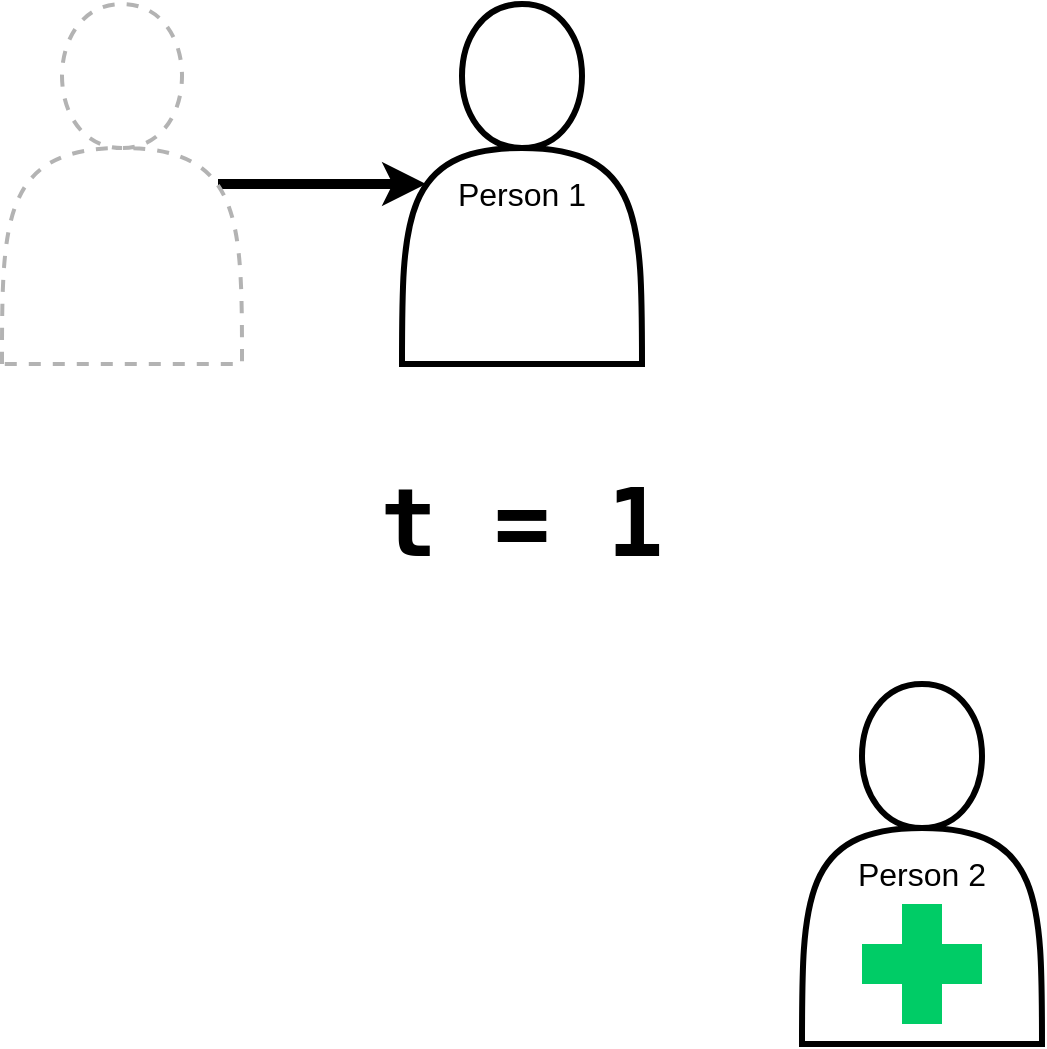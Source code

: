 <mxfile version="21.3.7" type="device">
  <diagram name="Page-1" id="aXk8GVEg9t4zyCOfKGiH">
    <mxGraphModel dx="1195" dy="685" grid="1" gridSize="10" guides="1" tooltips="1" connect="1" arrows="1" fold="1" page="1" pageScale="1" pageWidth="600" pageHeight="600" math="0" shadow="0">
      <root>
        <mxCell id="0" />
        <mxCell id="1" parent="0" />
        <mxCell id="NrmSEk_4bjy6epXLlfkk-4" value="" style="shape=actor;whiteSpace=wrap;html=1;strokeWidth=3;" parent="1" vertex="1">
          <mxGeometry x="240" y="40" width="120" height="180" as="geometry" />
        </mxCell>
        <mxCell id="NrmSEk_4bjy6epXLlfkk-5" style="edgeStyle=orthogonalEdgeStyle;orthogonalLoop=1;jettySize=auto;html=1;exitX=0.9;exitY=0.5;exitDx=0;exitDy=0;exitPerimeter=0;strokeWidth=5;rounded=0;entryX=0.1;entryY=0.5;entryDx=0;entryDy=0;entryPerimeter=0;" parent="1" source="NrmSEk_4bjy6epXLlfkk-1" target="NrmSEk_4bjy6epXLlfkk-4" edge="1">
          <mxGeometry relative="1" as="geometry">
            <mxPoint x="200" y="190" as="targetPoint" />
            <Array as="points" />
          </mxGeometry>
        </mxCell>
        <mxCell id="NrmSEk_4bjy6epXLlfkk-1" value="" style="shape=actor;whiteSpace=wrap;html=1;strokeWidth=2;dashed=1;strokeColor=#B3B3B3;" parent="1" vertex="1">
          <mxGeometry x="40" y="40" width="120" height="180" as="geometry" />
        </mxCell>
        <mxCell id="NrmSEk_4bjy6epXLlfkk-2" value="&lt;font style=&quot;font-size: 16px;&quot;&gt;Person 1&lt;/font&gt;" style="text;html=1;strokeColor=none;fillColor=none;align=center;verticalAlign=middle;whiteSpace=wrap;rounded=0;" parent="1" vertex="1">
          <mxGeometry x="250" y="120" width="100" height="30" as="geometry" />
        </mxCell>
        <mxCell id="NrmSEk_4bjy6epXLlfkk-8" value="" style="shape=actor;whiteSpace=wrap;html=1;strokeWidth=3;" parent="1" vertex="1">
          <mxGeometry x="440" y="380" width="120" height="180" as="geometry" />
        </mxCell>
        <mxCell id="NrmSEk_4bjy6epXLlfkk-9" value="&lt;font style=&quot;font-size: 16px;&quot;&gt;Person 2&lt;br&gt;&lt;/font&gt;" style="text;html=1;strokeColor=none;fillColor=none;align=center;verticalAlign=middle;whiteSpace=wrap;rounded=0;" parent="1" vertex="1">
          <mxGeometry x="450" y="460" width="100" height="30" as="geometry" />
        </mxCell>
        <mxCell id="NrmSEk_4bjy6epXLlfkk-13" value="" style="rounded=0;whiteSpace=wrap;html=1;strokeColor=none;fillStyle=solid;fillColor=#00CC66;" parent="1" vertex="1">
          <mxGeometry x="470" y="510" width="60" height="20" as="geometry" />
        </mxCell>
        <mxCell id="NrmSEk_4bjy6epXLlfkk-14" value="" style="rounded=0;whiteSpace=wrap;html=1;strokeColor=none;fillStyle=solid;fillColor=#00CC66;rotation=90;" parent="1" vertex="1">
          <mxGeometry x="470" y="510" width="60" height="20" as="geometry" />
        </mxCell>
        <mxCell id="NrmSEk_4bjy6epXLlfkk-20" value="&lt;pre&gt;&lt;font size=&quot;1&quot;&gt;&lt;b style=&quot;font-size: 47px;&quot;&gt;t = 1&lt;/b&gt;&lt;/font&gt;&lt;/pre&gt;" style="text;html=1;strokeColor=none;fillColor=none;align=center;verticalAlign=middle;whiteSpace=wrap;rounded=0;" parent="1" vertex="1">
          <mxGeometry x="240" y="285" width="120" height="30" as="geometry" />
        </mxCell>
      </root>
    </mxGraphModel>
  </diagram>
</mxfile>
